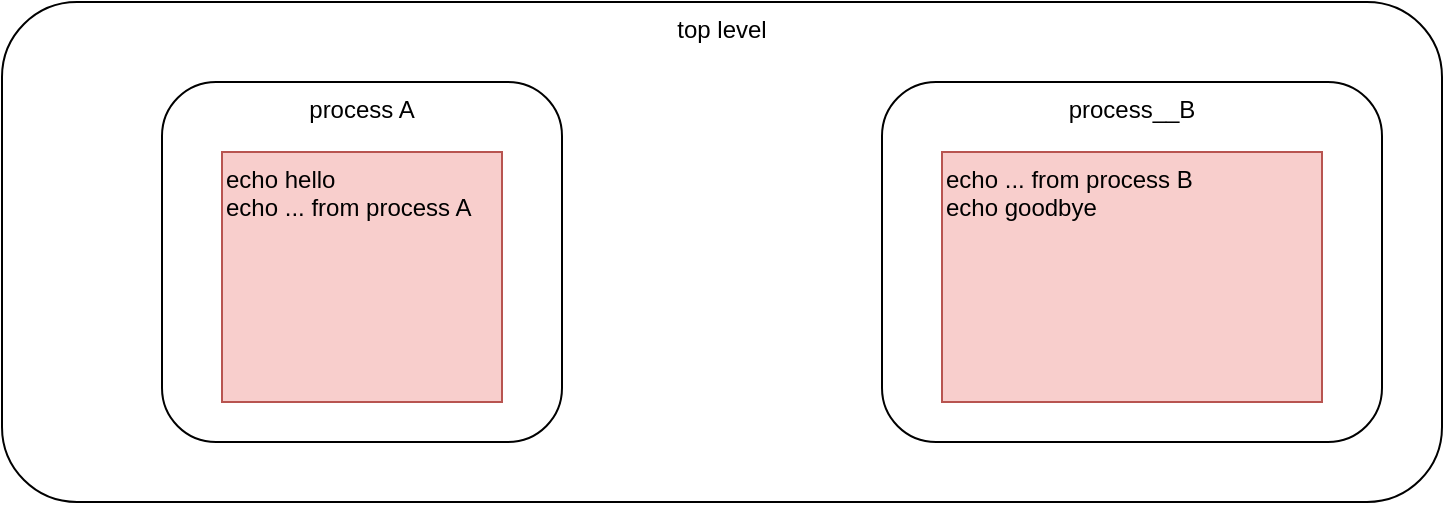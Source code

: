 <mxfile version="14.6.13" type="device"><diagram id="4-544yzEc4u4IAjOFwbp" name="Details"><mxGraphModel dx="1106" dy="806" grid="1" gridSize="10" guides="1" tooltips="1" connect="1" arrows="1" fold="1" page="1" pageScale="1" pageWidth="1100" pageHeight="850" math="0" shadow="0"><root><mxCell id="0"/><mxCell id="1" parent="0"/><mxCell id="rJgd0mdZyCf8UOVbtFr0-1" value="top level" style="rounded=1;whiteSpace=wrap;html=1;verticalAlign=top;" parent="1" vertex="1"><mxGeometry x="80" y="120" width="720" height="250" as="geometry"/></mxCell><mxCell id="On2t8Sm75D8rSYa2tGV4-2" value="process A" style="rounded=1;whiteSpace=wrap;html=1;verticalAlign=top;" parent="1" vertex="1"><mxGeometry x="160" y="160" width="200" height="180" as="geometry"/></mxCell><mxCell id="On2t8Sm75D8rSYa2tGV4-3" value="&lt;div&gt;echo hello&lt;/div&gt;&lt;div&gt;&lt;span&gt;echo ... from process A&lt;/span&gt;&lt;/div&gt;" style="rounded=0;whiteSpace=wrap;html=1;align=left;fillColor=#f8cecc;strokeColor=#b85450;verticalAlign=top;" parent="1" vertex="1"><mxGeometry x="190" y="195" width="140" height="125" as="geometry"/></mxCell><mxCell id="On2t8Sm75D8rSYa2tGV4-4" value="process__B" style="rounded=1;whiteSpace=wrap;html=1;verticalAlign=top;" parent="1" vertex="1"><mxGeometry x="520" y="160" width="250" height="180" as="geometry"/></mxCell><mxCell id="On2t8Sm75D8rSYa2tGV4-5" value="&lt;div&gt;echo ... from process B&lt;/div&gt;&lt;div&gt;&lt;span&gt;echo goodbye&lt;/span&gt;&lt;/div&gt;" style="rounded=0;html=1;align=left;fillColor=#f8cecc;strokeColor=#b85450;verticalAlign=top;whiteSpace=wrap;" parent="1" vertex="1"><mxGeometry x="550" y="195" width="190" height="125" as="geometry"/></mxCell></root></mxGraphModel></diagram></mxfile>